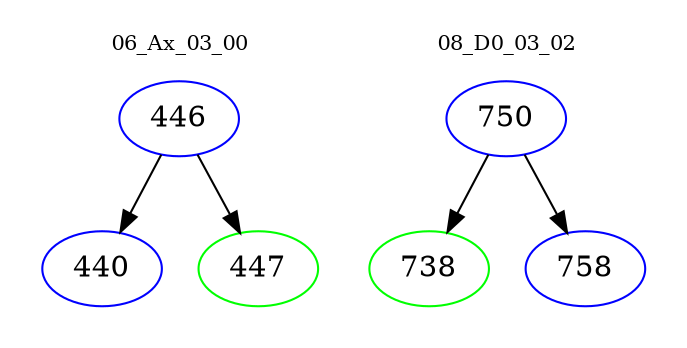 digraph{
subgraph cluster_0 {
color = white
label = "06_Ax_03_00";
fontsize=10;
T0_446 [label="446", color="blue"]
T0_446 -> T0_440 [color="black"]
T0_440 [label="440", color="blue"]
T0_446 -> T0_447 [color="black"]
T0_447 [label="447", color="green"]
}
subgraph cluster_1 {
color = white
label = "08_D0_03_02";
fontsize=10;
T1_750 [label="750", color="blue"]
T1_750 -> T1_738 [color="black"]
T1_738 [label="738", color="green"]
T1_750 -> T1_758 [color="black"]
T1_758 [label="758", color="blue"]
}
}
